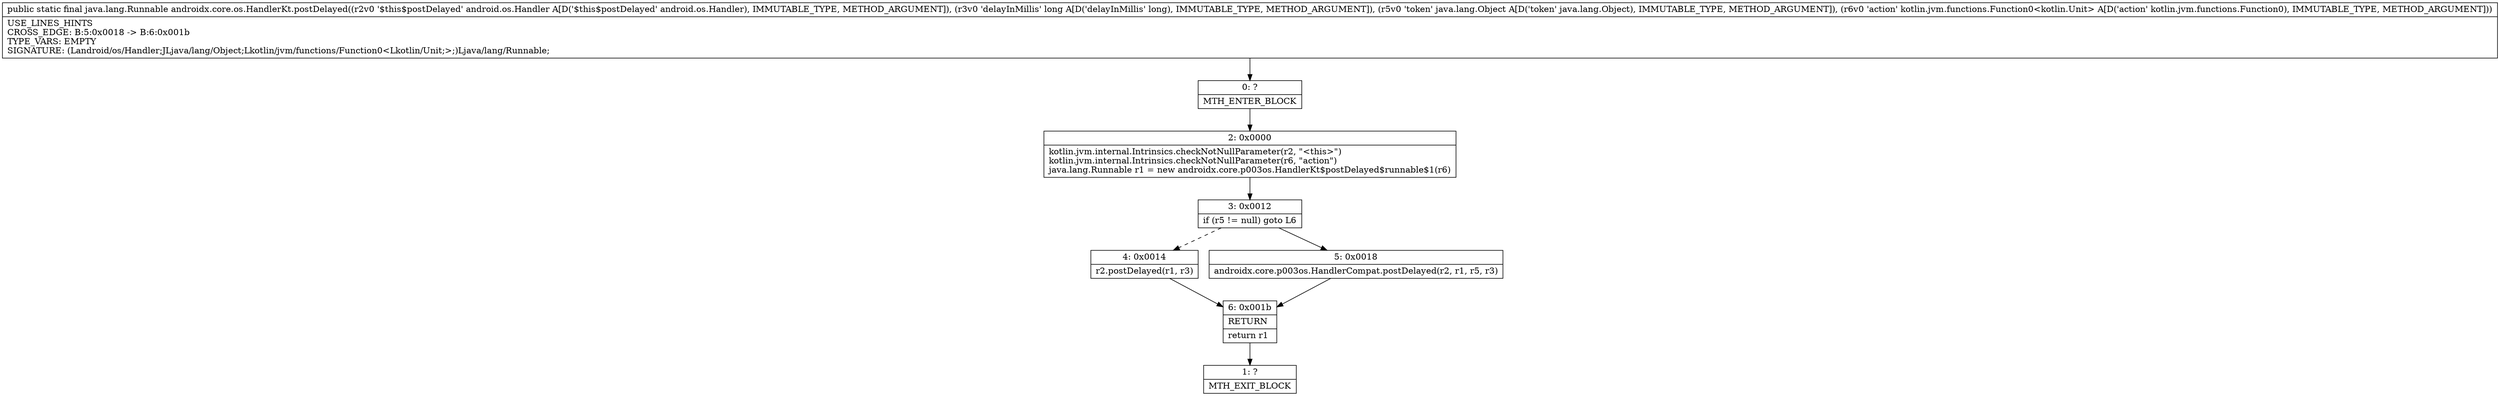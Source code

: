 digraph "CFG forandroidx.core.os.HandlerKt.postDelayed(Landroid\/os\/Handler;JLjava\/lang\/Object;Lkotlin\/jvm\/functions\/Function0;)Ljava\/lang\/Runnable;" {
Node_0 [shape=record,label="{0\:\ ?|MTH_ENTER_BLOCK\l}"];
Node_2 [shape=record,label="{2\:\ 0x0000|kotlin.jvm.internal.Intrinsics.checkNotNullParameter(r2, \"\<this\>\")\lkotlin.jvm.internal.Intrinsics.checkNotNullParameter(r6, \"action\")\ljava.lang.Runnable r1 = new androidx.core.p003os.HandlerKt$postDelayed$runnable$1(r6)\l}"];
Node_3 [shape=record,label="{3\:\ 0x0012|if (r5 != null) goto L6\l}"];
Node_4 [shape=record,label="{4\:\ 0x0014|r2.postDelayed(r1, r3)\l}"];
Node_6 [shape=record,label="{6\:\ 0x001b|RETURN\l|return r1\l}"];
Node_1 [shape=record,label="{1\:\ ?|MTH_EXIT_BLOCK\l}"];
Node_5 [shape=record,label="{5\:\ 0x0018|androidx.core.p003os.HandlerCompat.postDelayed(r2, r1, r5, r3)\l}"];
MethodNode[shape=record,label="{public static final java.lang.Runnable androidx.core.os.HandlerKt.postDelayed((r2v0 '$this$postDelayed' android.os.Handler A[D('$this$postDelayed' android.os.Handler), IMMUTABLE_TYPE, METHOD_ARGUMENT]), (r3v0 'delayInMillis' long A[D('delayInMillis' long), IMMUTABLE_TYPE, METHOD_ARGUMENT]), (r5v0 'token' java.lang.Object A[D('token' java.lang.Object), IMMUTABLE_TYPE, METHOD_ARGUMENT]), (r6v0 'action' kotlin.jvm.functions.Function0\<kotlin.Unit\> A[D('action' kotlin.jvm.functions.Function0), IMMUTABLE_TYPE, METHOD_ARGUMENT]))  | USE_LINES_HINTS\lCROSS_EDGE: B:5:0x0018 \-\> B:6:0x001b\lTYPE_VARS: EMPTY\lSIGNATURE: (Landroid\/os\/Handler;JLjava\/lang\/Object;Lkotlin\/jvm\/functions\/Function0\<Lkotlin\/Unit;\>;)Ljava\/lang\/Runnable;\l}"];
MethodNode -> Node_0;Node_0 -> Node_2;
Node_2 -> Node_3;
Node_3 -> Node_4[style=dashed];
Node_3 -> Node_5;
Node_4 -> Node_6;
Node_6 -> Node_1;
Node_5 -> Node_6;
}

